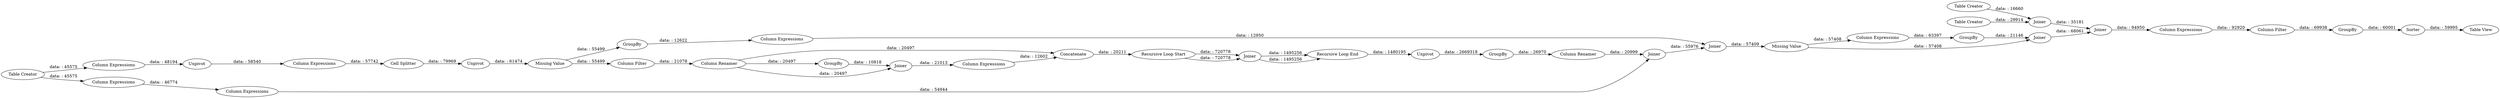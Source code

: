 digraph {
	"5667997921659577299_28" [label=Joiner]
	"5667997921659577299_7" [label="Missing Value"]
	"5667997921659577299_64" [label="Table Creator"]
	"5667997921659577299_27" [label="Column Renamer"]
	"5667997921659577299_37" [label=Joiner]
	"5667997921659577299_63" [label="Missing Value"]
	"5667997921659577299_39" [label=GroupBy]
	"5667997921659577299_67" [label="Table Creator"]
	"5667997921659577299_70" [label=GroupBy]
	"5667997921659577299_43" [label="Table View"]
	"5667997921659577299_71" [label="Column Expressions"]
	"5667997921659577299_5" [label="Recursive Loop End"]
	"5667997921659577299_10" [label="Column Renamer"]
	"5667997921659577299_38" [label=Joiner]
	"5667997921659577299_49" [label="Column Filter"]
	"5667997921659577299_2" [label="Recursive Loop Start"]
	"5667997921659577299_6" [label="Cell Splitter"]
	"5667997921659577299_66" [label="Table Creator"]
	"5667997921659577299_56" [label="Column Expressions"]
	"5667997921659577299_25" [label=Unpivot]
	"5667997921659577299_60" [label=GroupBy]
	"5667997921659577299_24" [label="Column Expressions"]
	"5667997921659577299_72" [label=Joiner]
	"5667997921659577299_44" [label=Sorter]
	"5667997921659577299_26" [label=GroupBy]
	"5667997921659577299_61" [label="Column Expressions"]
	"5667997921659577299_31" [label=Concatenate]
	"5667997921659577299_30" [label="Column Expressions"]
	"5667997921659577299_9" [label="Column Filter"]
	"5667997921659577299_29" [label=GroupBy]
	"5667997921659577299_33" [label=Joiner]
	"5667997921659577299_8" [label=Unpivot]
	"5667997921659577299_62" [label=Joiner]
	"5667997921659577299_4" [label=Unpivot]
	"5667997921659577299_68" [label="Column Expressions"]
	"5667997921659577299_69" [label="Column Expressions"]
	"5667997921659577299_51" [label="Column Expressions"]
	"5667997921659577299_11" [label=Joiner]
	"5667997921659577299_11" -> "5667997921659577299_5" [label="data: : 1495256"]
	"5667997921659577299_33" -> "5667997921659577299_30" [label="data: : 21013"]
	"5667997921659577299_51" -> "5667997921659577299_49" [label="data: : 92920"]
	"5667997921659577299_70" -> "5667997921659577299_72" [label="data: : 21146"]
	"5667997921659577299_5" -> "5667997921659577299_25" [label="data: : 1480195"]
	"5667997921659577299_62" -> "5667997921659577299_28" [label="data: : 55976"]
	"5667997921659577299_56" -> "5667997921659577299_4" [label="data: : 48194"]
	"5667997921659577299_37" -> "5667997921659577299_38" [label="data: : 35181"]
	"5667997921659577299_69" -> "5667997921659577299_62" [label="data: : 54944"]
	"5667997921659577299_26" -> "5667997921659577299_27" [label="data: : 26970"]
	"5667997921659577299_10" -> "5667997921659577299_31" [label="data: : 20497"]
	"5667997921659577299_66" -> "5667997921659577299_37" [label="data: : 29914"]
	"5667997921659577299_10" -> "5667997921659577299_29" [label="data: : 20497"]
	"5667997921659577299_7" -> "5667997921659577299_60" [label="data: : 55499"]
	"5667997921659577299_2" -> "5667997921659577299_11" [label="data: : 720778"]
	"5667997921659577299_31" -> "5667997921659577299_2" [label="data: : 20211"]
	"5667997921659577299_63" -> "5667997921659577299_71" [label="data: : 57408"]
	"5667997921659577299_63" -> "5667997921659577299_72" [label="data: : 57408"]
	"5667997921659577299_10" -> "5667997921659577299_33" [label="data: : 20497"]
	"5667997921659577299_28" -> "5667997921659577299_63" [label="data: : 57409"]
	"5667997921659577299_29" -> "5667997921659577299_33" [label="data: : 10818"]
	"5667997921659577299_39" -> "5667997921659577299_44" [label="data: : 60001"]
	"5667997921659577299_49" -> "5667997921659577299_39" [label="data: : 69938"]
	"5667997921659577299_64" -> "5667997921659577299_68" [label="data: : 45575"]
	"5667997921659577299_7" -> "5667997921659577299_9" [label="data: : 55499"]
	"5667997921659577299_9" -> "5667997921659577299_10" [label="data: : 21078"]
	"5667997921659577299_27" -> "5667997921659577299_62" [label="data: : 20999"]
	"5667997921659577299_60" -> "5667997921659577299_61" [label="data: : 12622"]
	"5667997921659577299_72" -> "5667997921659577299_38" [label="data: : 68061"]
	"5667997921659577299_6" -> "5667997921659577299_8" [label="data: : 79969"]
	"5667997921659577299_68" -> "5667997921659577299_69" [label="data: : 46774"]
	"5667997921659577299_8" -> "5667997921659577299_7" [label="data: : 61474"]
	"5667997921659577299_2" -> "5667997921659577299_11" [label="data: : 720778"]
	"5667997921659577299_11" -> "5667997921659577299_5" [label="data: : 1495256"]
	"5667997921659577299_25" -> "5667997921659577299_26" [label="data: : 2669318"]
	"5667997921659577299_4" -> "5667997921659577299_24" [label="data: : 58540"]
	"5667997921659577299_64" -> "5667997921659577299_56" [label="data: : 45575"]
	"5667997921659577299_61" -> "5667997921659577299_28" [label="data: : 12950"]
	"5667997921659577299_44" -> "5667997921659577299_43" [label="data: : 59995"]
	"5667997921659577299_38" -> "5667997921659577299_51" [label="data: : 94950"]
	"5667997921659577299_24" -> "5667997921659577299_6" [label="data: : 57742"]
	"5667997921659577299_30" -> "5667997921659577299_31" [label="data: : 12602"]
	"5667997921659577299_71" -> "5667997921659577299_70" [label="data: : 63397"]
	"5667997921659577299_67" -> "5667997921659577299_37" [label="data: : 16660"]
	rankdir=LR
}
